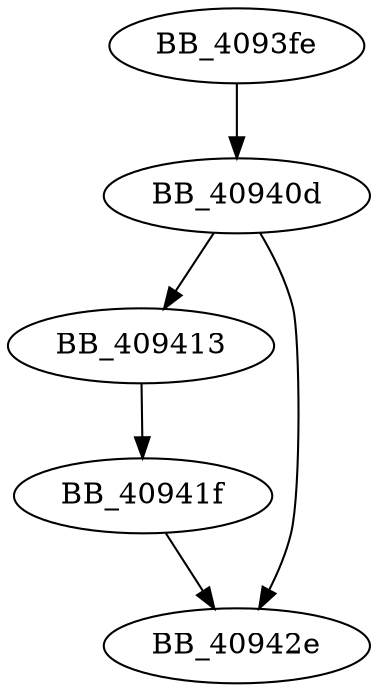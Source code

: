DiGraph ___set_flsgetvalue{
BB_4093fe->BB_40940d
BB_40940d->BB_409413
BB_40940d->BB_40942e
BB_409413->BB_40941f
BB_40941f->BB_40942e
}
